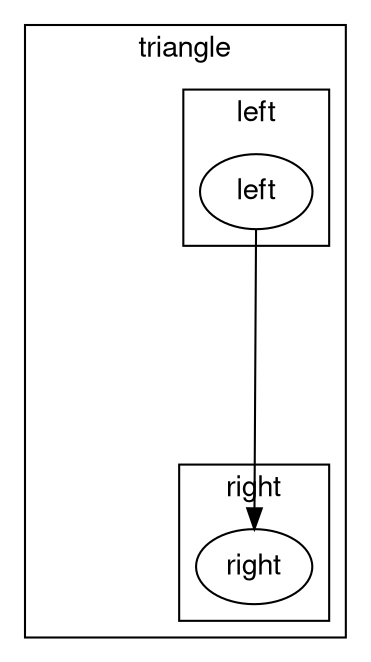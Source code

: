 digraph unix {
  graph [ dpi = 75 ]; 
  graph [nodesep = 1.0; ranksep=2];
  fontname="Helvetica,Arial,sans-serif"
  node [fontname="Helvetica,Arial,sans-serif"]
  edge [fontname="Helvetica,Arial,sans-serif"]
  subgraph cluster_triangle_7 {
    label = "triangle"; // scope
    invisible [label = "", shape = point, style=invis]; // triangle
    subgraph cluster_left_8 {
      label = "left"; // scope
      left_16 [
        label = "left"; // node
      ];
      
    }
    subgraph cluster_right_9 {
      label = "right"; // scope
      right_17 [
        label = "right"; // node
      ];
      
    }
    
  }
  "left_16" -> "right_17";
}
